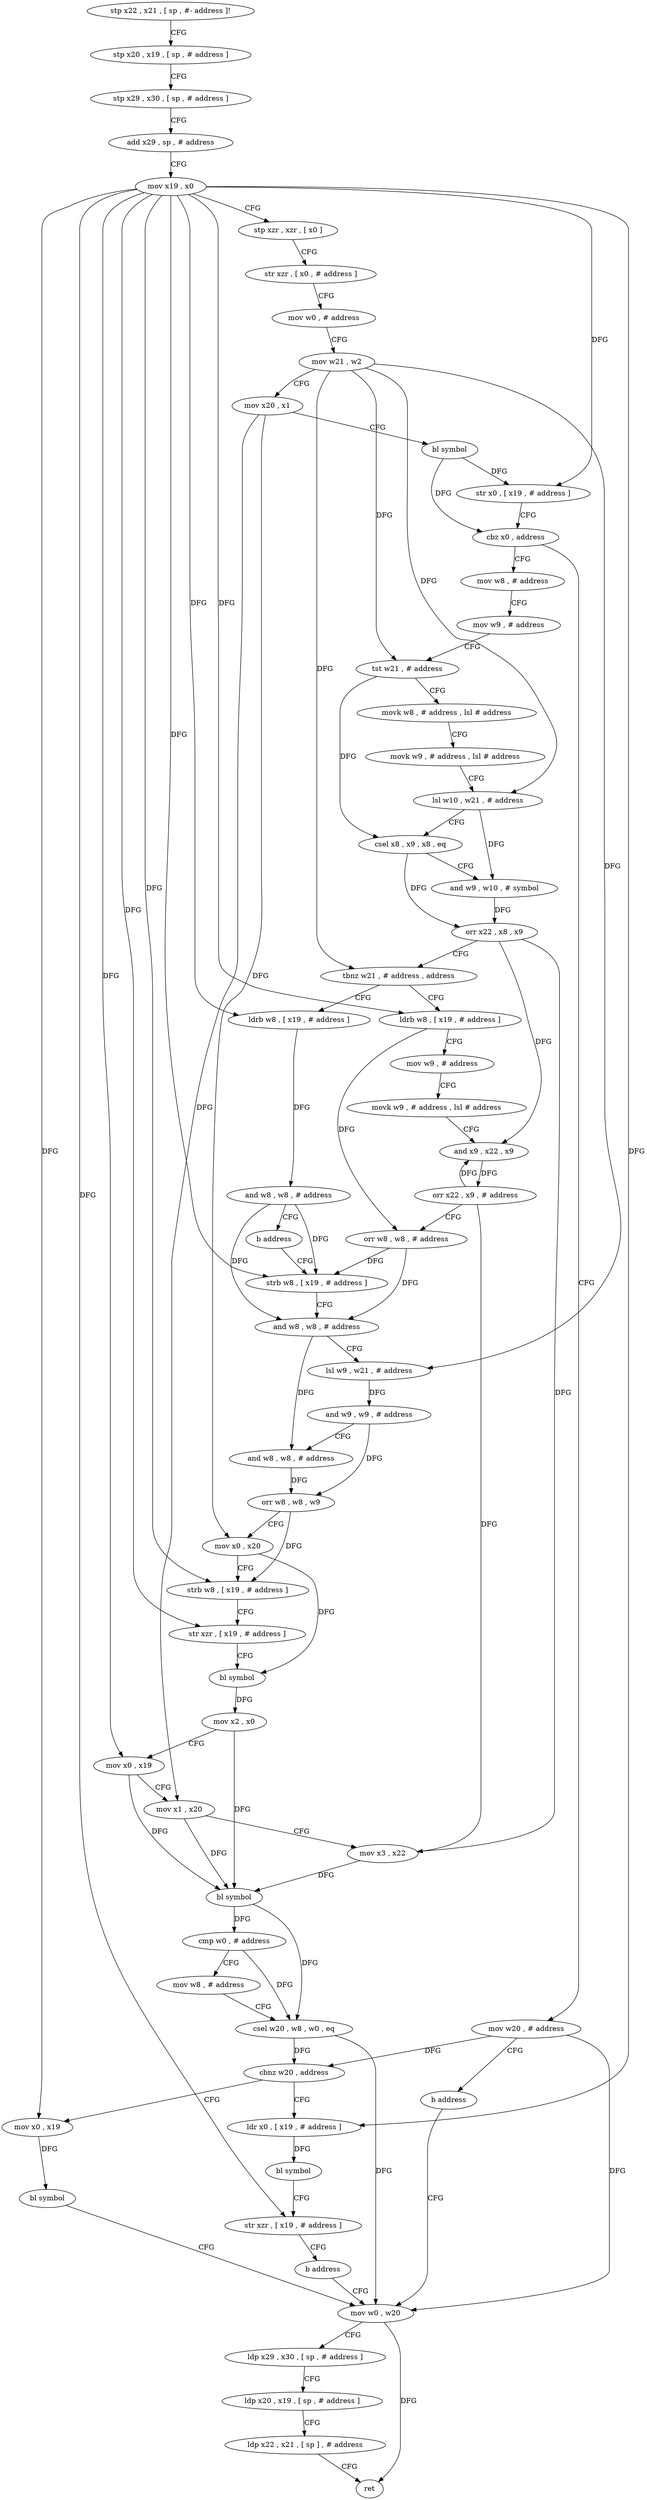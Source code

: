 digraph "func" {
"4217436" [label = "stp x22 , x21 , [ sp , #- address ]!" ]
"4217440" [label = "stp x20 , x19 , [ sp , # address ]" ]
"4217444" [label = "stp x29 , x30 , [ sp , # address ]" ]
"4217448" [label = "add x29 , sp , # address" ]
"4217452" [label = "mov x19 , x0" ]
"4217456" [label = "stp xzr , xzr , [ x0 ]" ]
"4217460" [label = "str xzr , [ x0 , # address ]" ]
"4217464" [label = "mov w0 , # address" ]
"4217468" [label = "mov w21 , w2" ]
"4217472" [label = "mov x20 , x1" ]
"4217476" [label = "bl symbol" ]
"4217480" [label = "str x0 , [ x19 , # address ]" ]
"4217484" [label = "cbz x0 , address" ]
"4217668" [label = "mov w20 , # address" ]
"4217488" [label = "mov w8 , # address" ]
"4217672" [label = "b address" ]
"4217648" [label = "mov w0 , w20" ]
"4217492" [label = "mov w9 , # address" ]
"4217496" [label = "tst w21 , # address" ]
"4217500" [label = "movk w8 , # address , lsl # address" ]
"4217504" [label = "movk w9 , # address , lsl # address" ]
"4217508" [label = "lsl w10 , w21 , # address" ]
"4217512" [label = "csel x8 , x9 , x8 , eq" ]
"4217516" [label = "and w9 , w10 , # symbol" ]
"4217520" [label = "orr x22 , x8 , x9" ]
"4217524" [label = "tbnz w21 , # address , address" ]
"4217540" [label = "ldrb w8 , [ x19 , # address ]" ]
"4217528" [label = "ldrb w8 , [ x19 , # address ]" ]
"4217652" [label = "ldp x29 , x30 , [ sp , # address ]" ]
"4217656" [label = "ldp x20 , x19 , [ sp , # address ]" ]
"4217660" [label = "ldp x22 , x21 , [ sp ] , # address" ]
"4217664" [label = "ret" ]
"4217544" [label = "mov w9 , # address" ]
"4217548" [label = "movk w9 , # address , lsl # address" ]
"4217552" [label = "and x9 , x22 , x9" ]
"4217556" [label = "orr x22 , x9 , # address" ]
"4217560" [label = "orr w8 , w8 , # address" ]
"4217564" [label = "strb w8 , [ x19 , # address ]" ]
"4217532" [label = "and w8 , w8 , # address" ]
"4217536" [label = "b address" ]
"4217676" [label = "ldr x0 , [ x19 , # address ]" ]
"4217680" [label = "bl symbol" ]
"4217684" [label = "str xzr , [ x19 , # address ]" ]
"4217688" [label = "b address" ]
"4217640" [label = "mov x0 , x19" ]
"4217644" [label = "bl symbol" ]
"4217568" [label = "and w8 , w8 , # address" ]
"4217572" [label = "lsl w9 , w21 , # address" ]
"4217576" [label = "and w9 , w9 , # address" ]
"4217580" [label = "and w8 , w8 , # address" ]
"4217584" [label = "orr w8 , w8 , w9" ]
"4217588" [label = "mov x0 , x20" ]
"4217592" [label = "strb w8 , [ x19 , # address ]" ]
"4217596" [label = "str xzr , [ x19 , # address ]" ]
"4217600" [label = "bl symbol" ]
"4217604" [label = "mov x2 , x0" ]
"4217608" [label = "mov x0 , x19" ]
"4217612" [label = "mov x1 , x20" ]
"4217616" [label = "mov x3 , x22" ]
"4217620" [label = "bl symbol" ]
"4217624" [label = "cmp w0 , # address" ]
"4217628" [label = "mov w8 , # address" ]
"4217632" [label = "csel w20 , w8 , w0 , eq" ]
"4217636" [label = "cbnz w20 , address" ]
"4217436" -> "4217440" [ label = "CFG" ]
"4217440" -> "4217444" [ label = "CFG" ]
"4217444" -> "4217448" [ label = "CFG" ]
"4217448" -> "4217452" [ label = "CFG" ]
"4217452" -> "4217456" [ label = "CFG" ]
"4217452" -> "4217480" [ label = "DFG" ]
"4217452" -> "4217540" [ label = "DFG" ]
"4217452" -> "4217528" [ label = "DFG" ]
"4217452" -> "4217564" [ label = "DFG" ]
"4217452" -> "4217592" [ label = "DFG" ]
"4217452" -> "4217596" [ label = "DFG" ]
"4217452" -> "4217608" [ label = "DFG" ]
"4217452" -> "4217676" [ label = "DFG" ]
"4217452" -> "4217684" [ label = "DFG" ]
"4217452" -> "4217640" [ label = "DFG" ]
"4217456" -> "4217460" [ label = "CFG" ]
"4217460" -> "4217464" [ label = "CFG" ]
"4217464" -> "4217468" [ label = "CFG" ]
"4217468" -> "4217472" [ label = "CFG" ]
"4217468" -> "4217496" [ label = "DFG" ]
"4217468" -> "4217508" [ label = "DFG" ]
"4217468" -> "4217524" [ label = "DFG" ]
"4217468" -> "4217572" [ label = "DFG" ]
"4217472" -> "4217476" [ label = "CFG" ]
"4217472" -> "4217588" [ label = "DFG" ]
"4217472" -> "4217612" [ label = "DFG" ]
"4217476" -> "4217480" [ label = "DFG" ]
"4217476" -> "4217484" [ label = "DFG" ]
"4217480" -> "4217484" [ label = "CFG" ]
"4217484" -> "4217668" [ label = "CFG" ]
"4217484" -> "4217488" [ label = "CFG" ]
"4217668" -> "4217672" [ label = "CFG" ]
"4217668" -> "4217648" [ label = "DFG" ]
"4217668" -> "4217636" [ label = "DFG" ]
"4217488" -> "4217492" [ label = "CFG" ]
"4217672" -> "4217648" [ label = "CFG" ]
"4217648" -> "4217652" [ label = "CFG" ]
"4217648" -> "4217664" [ label = "DFG" ]
"4217492" -> "4217496" [ label = "CFG" ]
"4217496" -> "4217500" [ label = "CFG" ]
"4217496" -> "4217512" [ label = "DFG" ]
"4217500" -> "4217504" [ label = "CFG" ]
"4217504" -> "4217508" [ label = "CFG" ]
"4217508" -> "4217512" [ label = "CFG" ]
"4217508" -> "4217516" [ label = "DFG" ]
"4217512" -> "4217516" [ label = "CFG" ]
"4217512" -> "4217520" [ label = "DFG" ]
"4217516" -> "4217520" [ label = "DFG" ]
"4217520" -> "4217524" [ label = "CFG" ]
"4217520" -> "4217552" [ label = "DFG" ]
"4217520" -> "4217616" [ label = "DFG" ]
"4217524" -> "4217540" [ label = "CFG" ]
"4217524" -> "4217528" [ label = "CFG" ]
"4217540" -> "4217544" [ label = "CFG" ]
"4217540" -> "4217560" [ label = "DFG" ]
"4217528" -> "4217532" [ label = "DFG" ]
"4217652" -> "4217656" [ label = "CFG" ]
"4217656" -> "4217660" [ label = "CFG" ]
"4217660" -> "4217664" [ label = "CFG" ]
"4217544" -> "4217548" [ label = "CFG" ]
"4217548" -> "4217552" [ label = "CFG" ]
"4217552" -> "4217556" [ label = "DFG" ]
"4217556" -> "4217560" [ label = "CFG" ]
"4217556" -> "4217552" [ label = "DFG" ]
"4217556" -> "4217616" [ label = "DFG" ]
"4217560" -> "4217564" [ label = "DFG" ]
"4217560" -> "4217568" [ label = "DFG" ]
"4217564" -> "4217568" [ label = "CFG" ]
"4217532" -> "4217536" [ label = "CFG" ]
"4217532" -> "4217564" [ label = "DFG" ]
"4217532" -> "4217568" [ label = "DFG" ]
"4217536" -> "4217564" [ label = "CFG" ]
"4217676" -> "4217680" [ label = "DFG" ]
"4217680" -> "4217684" [ label = "CFG" ]
"4217684" -> "4217688" [ label = "CFG" ]
"4217688" -> "4217648" [ label = "CFG" ]
"4217640" -> "4217644" [ label = "DFG" ]
"4217644" -> "4217648" [ label = "CFG" ]
"4217568" -> "4217572" [ label = "CFG" ]
"4217568" -> "4217580" [ label = "DFG" ]
"4217572" -> "4217576" [ label = "DFG" ]
"4217576" -> "4217580" [ label = "CFG" ]
"4217576" -> "4217584" [ label = "DFG" ]
"4217580" -> "4217584" [ label = "DFG" ]
"4217584" -> "4217588" [ label = "CFG" ]
"4217584" -> "4217592" [ label = "DFG" ]
"4217588" -> "4217592" [ label = "CFG" ]
"4217588" -> "4217600" [ label = "DFG" ]
"4217592" -> "4217596" [ label = "CFG" ]
"4217596" -> "4217600" [ label = "CFG" ]
"4217600" -> "4217604" [ label = "DFG" ]
"4217604" -> "4217608" [ label = "CFG" ]
"4217604" -> "4217620" [ label = "DFG" ]
"4217608" -> "4217612" [ label = "CFG" ]
"4217608" -> "4217620" [ label = "DFG" ]
"4217612" -> "4217616" [ label = "CFG" ]
"4217612" -> "4217620" [ label = "DFG" ]
"4217616" -> "4217620" [ label = "DFG" ]
"4217620" -> "4217624" [ label = "DFG" ]
"4217620" -> "4217632" [ label = "DFG" ]
"4217624" -> "4217628" [ label = "CFG" ]
"4217624" -> "4217632" [ label = "DFG" ]
"4217628" -> "4217632" [ label = "CFG" ]
"4217632" -> "4217636" [ label = "DFG" ]
"4217632" -> "4217648" [ label = "DFG" ]
"4217636" -> "4217676" [ label = "CFG" ]
"4217636" -> "4217640" [ label = "CFG" ]
}
